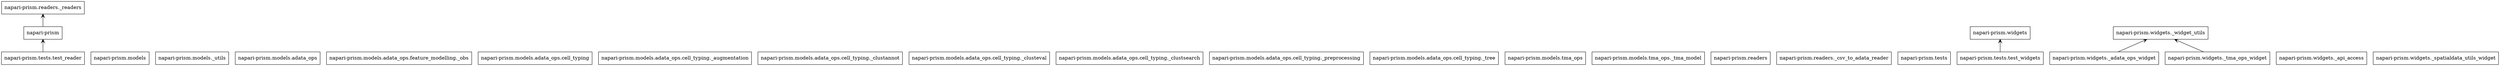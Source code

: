 digraph "packages" {
rankdir=BT
charset="utf-8"
"napari-prism" [color="black", label=<napari-prism>, shape="box", style="solid"];
"napari-prism.models" [color="black", label=<napari-prism.models>, shape="box", style="solid"];
"napari-prism.models._utils" [color="black", label=<napari-prism.models._utils>, shape="box", style="solid"];
"napari-prism.models.adata_ops" [color="black", label=<napari-prism.models.adata_ops>, shape="box", style="solid"];
"napari-prism.models.adata_ops.feature_modelling._obs" [color="black", label=<napari-prism.models.adata_ops.feature_modelling._obs>, shape="box", style="solid"];
"napari-prism.models.adata_ops.cell_typing" [color="black", label=<napari-prism.models.adata_ops.cell_typing>, shape="box", style="solid"];
"napari-prism.models.adata_ops.cell_typing._augmentation" [color="black", label=<napari-prism.models.adata_ops.cell_typing._augmentation>, shape="box", style="solid"];
"napari-prism.models.adata_ops.cell_typing._clustannot" [color="black", label=<napari-prism.models.adata_ops.cell_typing._clustannot>, shape="box", style="solid"];
"napari-prism.models.adata_ops.cell_typing._clusteval" [color="black", label=<napari-prism.models.adata_ops.cell_typing._clusteval>, shape="box", style="solid"];
"napari-prism.models.adata_ops.cell_typing._clustsearch" [color="black", label=<napari-prism.models.adata_ops.cell_typing._clustsearch>, shape="box", style="solid"];
"napari-prism.models.adata_ops.cell_typing._preprocessing" [color="black", label=<napari-prism.models.adata_ops.cell_typing._preprocessing>, shape="box", style="solid"];
"napari-prism.models.adata_ops.cell_typing._tree" [color="black", label=<napari-prism.models.adata_ops.cell_typing._tree>, shape="box", style="solid"];
"napari-prism.models.tma_ops" [color="black", label=<napari-prism.models.tma_ops>, shape="box", style="solid"];
"napari-prism.models.tma_ops._tma_model" [color="black", label=<napari-prism.models.tma_ops._tma_model>, shape="box", style="solid"];
"napari-prism.readers" [color="black", label=<napari-prism.readers>, shape="box", style="solid"];
"napari-prism.readers._csv_to_adata_reader" [color="black", label=<napari-prism.readers._csv_to_adata_reader>, shape="box", style="solid"];
"napari-prism.readers._readers" [color="black", label=<napari-prism.readers._readers>, shape="box", style="solid"];
"napari-prism.tests" [color="black", label=<napari-prism.tests>, shape="box", style="solid"];
"napari-prism.tests.test_reader" [color="black", label=<napari-prism.tests.test_reader>, shape="box", style="solid"];
"napari-prism.tests.test_widgets" [color="black", label=<napari-prism.tests.test_widgets>, shape="box", style="solid"];
"napari-prism.widgets" [color="black", label=<napari-prism.widgets>, shape="box", style="solid"];
"napari-prism.widgets._adata_ops_widget" [color="black", label=<napari-prism.widgets._adata_ops_widget>, shape="box", style="solid"];
"napari-prism.widgets._api_access" [color="black", label=<napari-prism.widgets._api_access>, shape="box", style="solid"];
"napari-prism.widgets._spatialdata_utils_widget" [color="black", label=<napari-prism.widgets._spatialdata_utils_widget>, shape="box", style="solid"];
"napari-prism.widgets._tma_ops_widget" [color="black", label=<napari-prism.widgets._tma_ops_widget>, shape="box", style="solid"];
"napari-prism.widgets._widget_utils" [color="black", label=<napari-prism.widgets._widget_utils>, shape="box", style="solid"];
"napari-prism" -> "napari-prism.readers._readers" [arrowhead="open", arrowtail="none"];
"napari-prism.tests.test_reader" -> "napari-prism" [arrowhead="open", arrowtail="none"];
"napari-prism.tests.test_widgets" -> "napari-prism.widgets" [arrowhead="open", arrowtail="none"];
"napari-prism.widgets._adata_ops_widget" -> "napari-prism.widgets._widget_utils" [arrowhead="open", arrowtail="none"];
"napari-prism.widgets._tma_ops_widget" -> "napari-prism.widgets._widget_utils" [arrowhead="open", arrowtail="none"];
}
